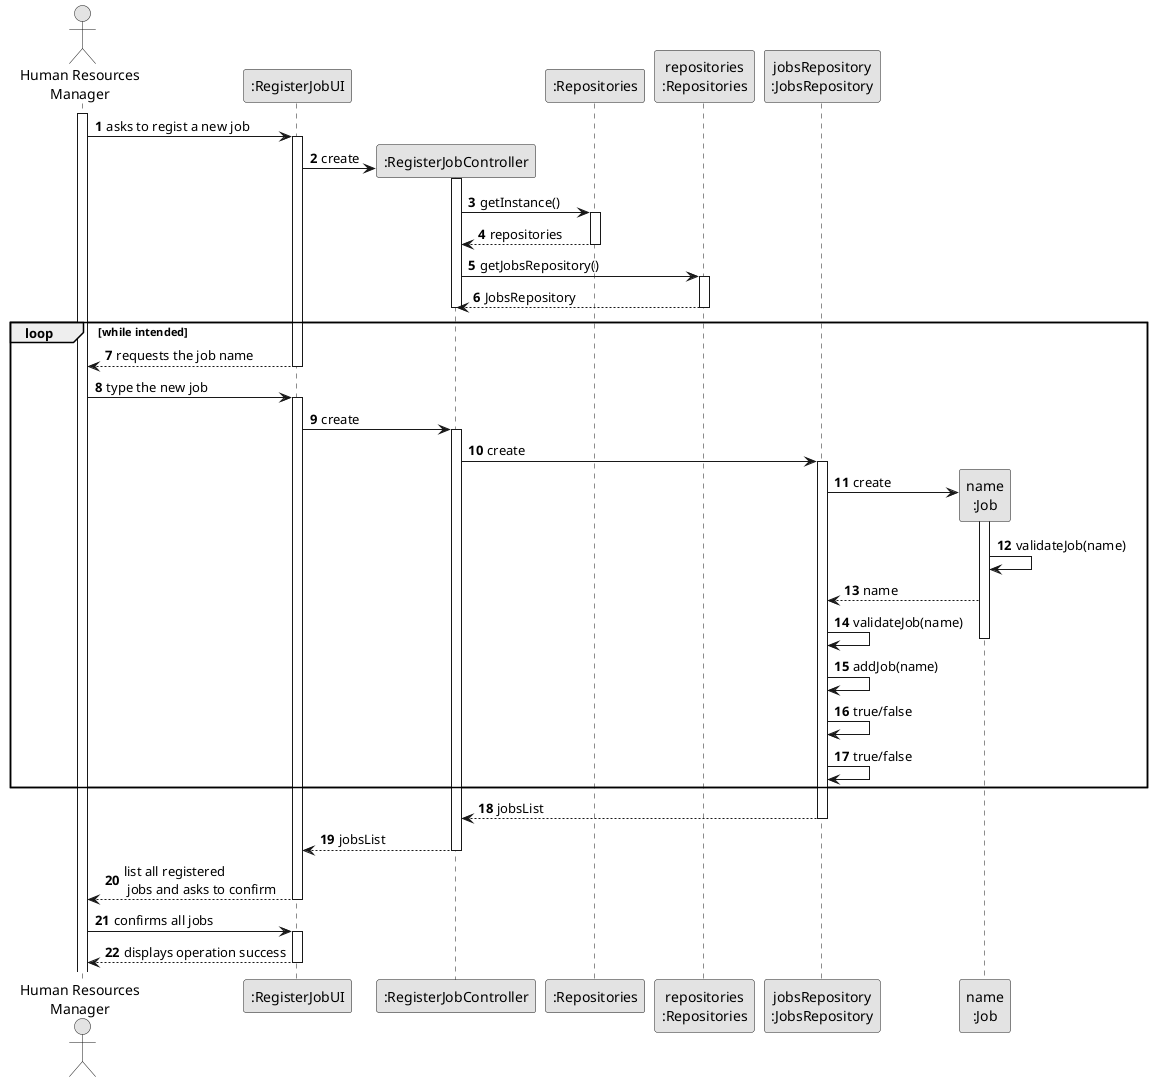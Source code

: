 @startuml
skinparam monochrome true
skinparam packageStyle rectangle
skinparam shadowing false

actor "Human Resources\nManager" as HRM
participant ":RegisterJobUI" as UI
participant ":RegisterJobController" as CTRL
participant ":Repositories" as RepositorySingleton
participant "repositories\n:Repositories" as PLAT
participant "jobsRepository\n:JobsRepository" as JobsRepository
participant "name\n:Job" as PROFISSAO

autonumber 1

activate HRM

    HRM -> UI : asks to regist a new job
    activate UI

        UI -> CTRL** : create

        activate CTRL

        CTRL -> RepositorySingleton : getInstance()
        activate RepositorySingleton

            RepositorySingleton --> CTRL: repositories
        deactivate RepositorySingleton

        CTRL -> PLAT : getJobsRepository()
        activate PLAT

            PLAT --> CTRL: JobsRepository
        deactivate PLAT

        deactivate CTRL

    loop while intended
            UI --> HRM : requests the job name
        deactivate UI

            HRM -> UI : type the new job
        activate UI

            UI -> CTRL: create
        activate CTRL

            CTRL -> JobsRepository : create
        activate JobsRepository

            JobsRepository -> PROFISSAO**: create
        activate PROFISSAO

        PROFISSAO -> PROFISSAO: validateJob(name)

        PROFISSAO --> JobsRepository : name
        JobsRepository -> JobsRepository: validateJob(name)
        deactivate PROFISSAO
        JobsRepository -> JobsRepository: addJob(name)
        JobsRepository -> JobsRepository: true/false
        JobsRepository -> JobsRepository: true/false


    end

    JobsRepository --> CTRL : jobsList
    deactivate JobsRepository

    CTRL --> UI : jobsList
    deactivate CTRL

    UI --> HRM : list all registered\n jobs and asks to confirm

    deactivate CTRL
    deactivate UI

    HRM -> UI : confirms all jobs
    activate UI

    UI --> HRM : displays operation success
    deactivate UI


@enduml

